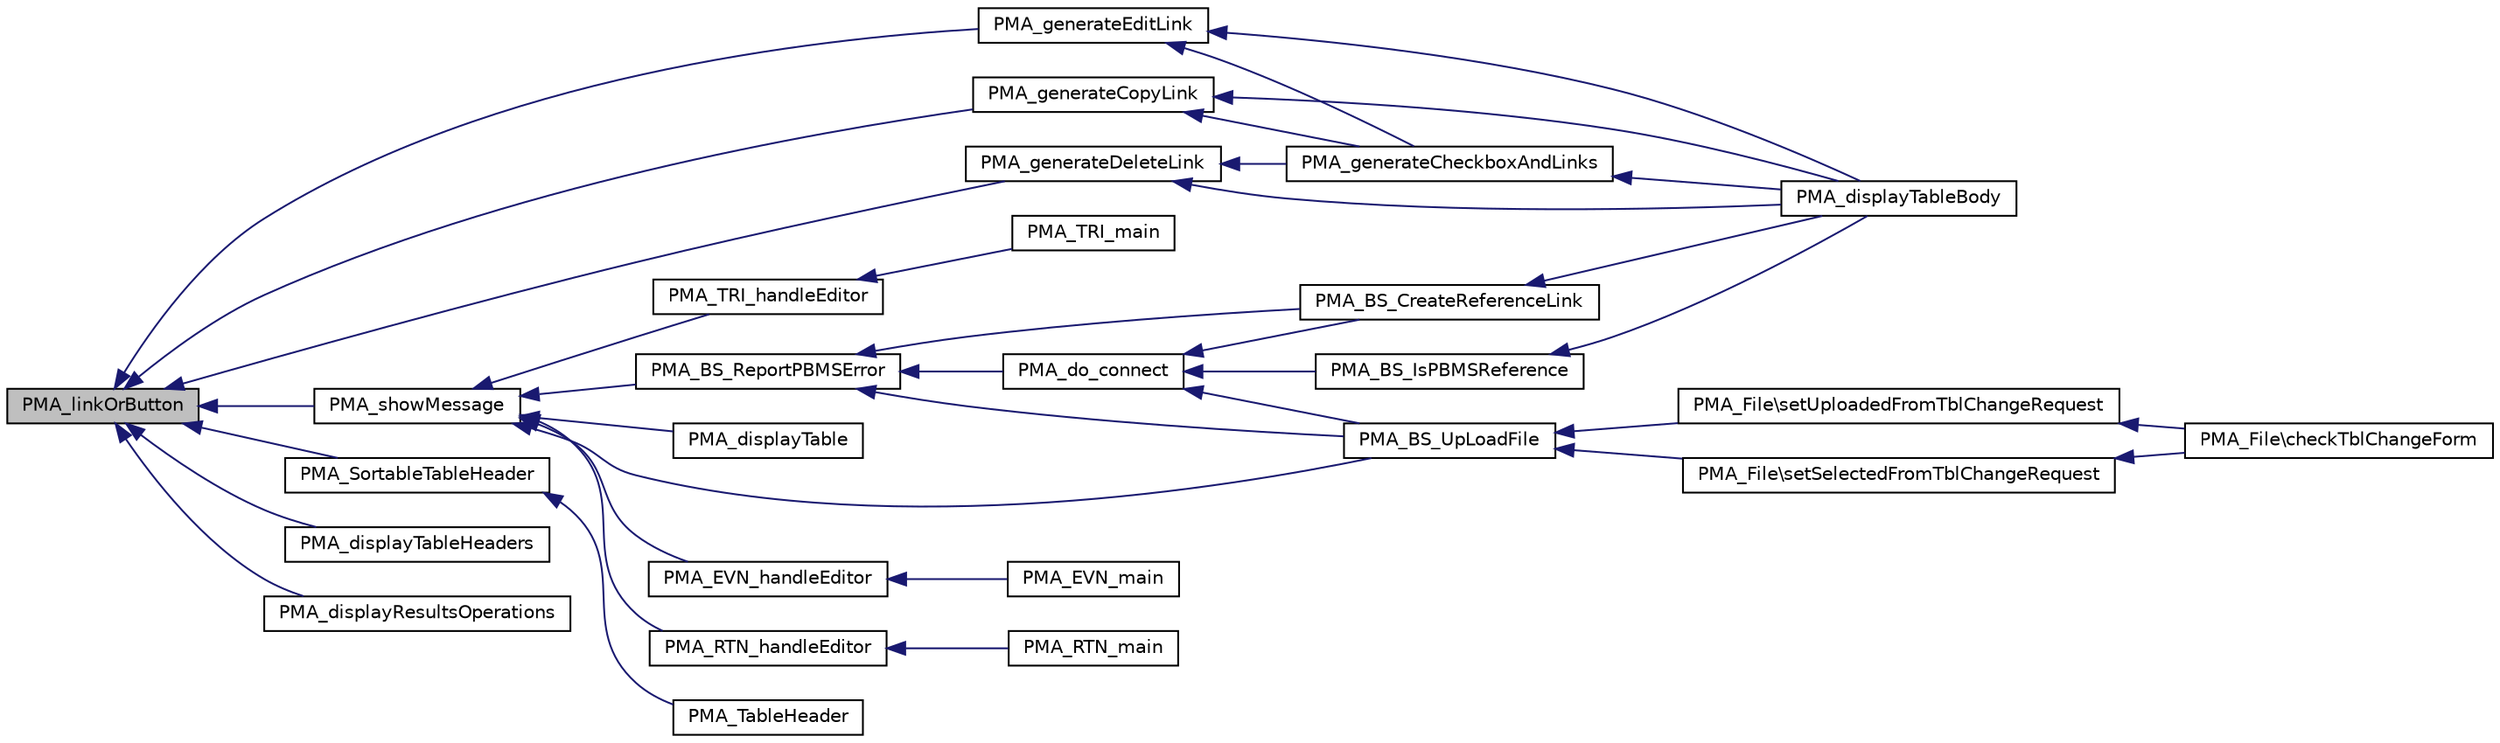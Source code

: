 digraph G
{
  edge [fontname="Helvetica",fontsize="10",labelfontname="Helvetica",labelfontsize="10"];
  node [fontname="Helvetica",fontsize="10",shape=record];
  rankdir="LR";
  Node1 [label="PMA_linkOrButton",height=0.2,width=0.4,color="black", fillcolor="grey75", style="filled" fontcolor="black"];
  Node1 -> Node2 [dir="back",color="midnightblue",fontsize="10",style="solid",fontname="Helvetica"];
  Node2 [label="PMA_showMessage",height=0.2,width=0.4,color="black", fillcolor="white", style="filled",URL="$common_8lib_8php.html#ac856542e67ea0192bc0fc7fd1fb21d09",tooltip="displays the message and the query usually the message is the result of the query executed..."];
  Node2 -> Node3 [dir="back",color="midnightblue",fontsize="10",style="solid",fontname="Helvetica"];
  Node3 [label="PMA_BS_ReportPBMSError",height=0.2,width=0.4,color="black", fillcolor="white", style="filled",URL="$blobstreaming_8lib_8php.html#afd189175fc3a153d7519dc5aae546d50",tooltip="Retrieves and shows PBMS error."];
  Node3 -> Node4 [dir="back",color="midnightblue",fontsize="10",style="solid",fontname="Helvetica"];
  Node4 [label="PMA_do_connect",height=0.2,width=0.4,color="black", fillcolor="white", style="filled",URL="$blobstreaming_8lib_8php.html#a3d8545d55406624bab0917251b4d0105",tooltip="Tries to connect to PBMS server."];
  Node4 -> Node5 [dir="back",color="midnightblue",fontsize="10",style="solid",fontname="Helvetica"];
  Node5 [label="PMA_BS_IsPBMSReference",height=0.2,width=0.4,color="black", fillcolor="white", style="filled",URL="$blobstreaming_8lib_8php.html#a273956962a60db84a31283ba7991c044",tooltip="Checks whether the BLOB reference looks valid."];
  Node5 -> Node6 [dir="back",color="midnightblue",fontsize="10",style="solid",fontname="Helvetica"];
  Node6 [label="PMA_displayTableBody",height=0.2,width=0.4,color="black", fillcolor="white", style="filled",URL="$display__tbl_8lib_8php.html#a584c8e9b54e86afef57d654e60a836ed",tooltip="Displays the body of the results table."];
  Node4 -> Node7 [dir="back",color="midnightblue",fontsize="10",style="solid",fontname="Helvetica"];
  Node7 [label="PMA_BS_CreateReferenceLink",height=0.2,width=0.4,color="black", fillcolor="white", style="filled",URL="$blobstreaming_8lib_8php.html#a87b824dda195c745386060c163ee0bd7"];
  Node7 -> Node6 [dir="back",color="midnightblue",fontsize="10",style="solid",fontname="Helvetica"];
  Node4 -> Node8 [dir="back",color="midnightblue",fontsize="10",style="solid",fontname="Helvetica"];
  Node8 [label="PMA_BS_UpLoadFile",height=0.2,width=0.4,color="black", fillcolor="white", style="filled",URL="$blobstreaming_8lib_8php.html#a987ba4328adf59f089fd1bdc7b04fd32"];
  Node8 -> Node9 [dir="back",color="midnightblue",fontsize="10",style="solid",fontname="Helvetica"];
  Node9 [label="PMA_File\\setUploadedFromTblChangeRequest",height=0.2,width=0.4,color="black", fillcolor="white", style="filled",URL="$classPMA__File.html#a0e92c0b98fa87bca745c52682126ec74",tooltip="public"];
  Node9 -> Node10 [dir="back",color="midnightblue",fontsize="10",style="solid",fontname="Helvetica"];
  Node10 [label="PMA_File\\checkTblChangeForm",height=0.2,width=0.4,color="black", fillcolor="white", style="filled",URL="$classPMA__File.html#a9727b5d6c1e931147b67b6572f59184d",tooltip="checks the superglobals provided if the tbl_change form is submitted and uses the submitted/selected ..."];
  Node8 -> Node11 [dir="back",color="midnightblue",fontsize="10",style="solid",fontname="Helvetica"];
  Node11 [label="PMA_File\\setSelectedFromTblChangeRequest",height=0.2,width=0.4,color="black", fillcolor="white", style="filled",URL="$classPMA__File.html#a5ffe67d6bb949eb4e76a2c6af550bc22",tooltip="sets the name if the file to the one selected in the tbl_change form"];
  Node11 -> Node10 [dir="back",color="midnightblue",fontsize="10",style="solid",fontname="Helvetica"];
  Node3 -> Node7 [dir="back",color="midnightblue",fontsize="10",style="solid",fontname="Helvetica"];
  Node3 -> Node8 [dir="back",color="midnightblue",fontsize="10",style="solid",fontname="Helvetica"];
  Node2 -> Node8 [dir="back",color="midnightblue",fontsize="10",style="solid",fontname="Helvetica"];
  Node2 -> Node12 [dir="back",color="midnightblue",fontsize="10",style="solid",fontname="Helvetica"];
  Node12 [label="PMA_displayTable",height=0.2,width=0.4,color="black", fillcolor="white", style="filled",URL="$display__tbl_8lib_8php.html#ab64d4328beb5bc6b0a62abfa39fb447a",tooltip="Displays a table of results returned by a SQL query."];
  Node2 -> Node13 [dir="back",color="midnightblue",fontsize="10",style="solid",fontname="Helvetica"];
  Node13 [label="PMA_EVN_handleEditor",height=0.2,width=0.4,color="black", fillcolor="white", style="filled",URL="$rte__events_8lib_8php.html#a9eb0f568d20bcb34761a1862b658d094",tooltip="Handles editor requests for adding or editing an item."];
  Node13 -> Node14 [dir="back",color="midnightblue",fontsize="10",style="solid",fontname="Helvetica"];
  Node14 [label="PMA_EVN_main",height=0.2,width=0.4,color="black", fillcolor="white", style="filled",URL="$rte__events_8lib_8php.html#a32e646576e5c66cfc0172efe82baedd3",tooltip="Main function for the events functionality."];
  Node2 -> Node15 [dir="back",color="midnightblue",fontsize="10",style="solid",fontname="Helvetica"];
  Node15 [label="PMA_RTN_handleEditor",height=0.2,width=0.4,color="black", fillcolor="white", style="filled",URL="$rte__routines_8lib_8php.html#a5984f0f939595e2946293d251a03e095",tooltip="Handles editor requests for adding or editing an item."];
  Node15 -> Node16 [dir="back",color="midnightblue",fontsize="10",style="solid",fontname="Helvetica"];
  Node16 [label="PMA_RTN_main",height=0.2,width=0.4,color="black", fillcolor="white", style="filled",URL="$rte__routines_8lib_8php.html#a82a7cafa80bbc1f971939fd5ddc169fc",tooltip="Main function for the routines functionality."];
  Node2 -> Node17 [dir="back",color="midnightblue",fontsize="10",style="solid",fontname="Helvetica"];
  Node17 [label="PMA_TRI_handleEditor",height=0.2,width=0.4,color="black", fillcolor="white", style="filled",URL="$rte__triggers_8lib_8php.html#a1510d564284e1ac5013e2ce2a89a555a",tooltip="Handles editor requests for adding or editing an item."];
  Node17 -> Node18 [dir="back",color="midnightblue",fontsize="10",style="solid",fontname="Helvetica"];
  Node18 [label="PMA_TRI_main",height=0.2,width=0.4,color="black", fillcolor="white", style="filled",URL="$rte__triggers_8lib_8php.html#a9718500ed4111c7d22990addfe65b205",tooltip="Main function for the triggers functionality."];
  Node1 -> Node19 [dir="back",color="midnightblue",fontsize="10",style="solid",fontname="Helvetica"];
  Node19 [label="PMA_SortableTableHeader",height=0.2,width=0.4,color="black", fillcolor="white", style="filled",URL="$db__structure_8lib_8php.html#ac7826f8e39d526cdfc8825690d9568e3",tooltip="Creates a clickable column header for table information."];
  Node19 -> Node20 [dir="back",color="midnightblue",fontsize="10",style="solid",fontname="Helvetica"];
  Node20 [label="PMA_TableHeader",height=0.2,width=0.4,color="black", fillcolor="white", style="filled",URL="$db__structure_8lib_8php.html#aee73eb2c5913093e1fe2b6658cbf9379",tooltip="void PMA_TableHeader([bool $db_is_information_schema = false]) display table header (..."];
  Node1 -> Node21 [dir="back",color="midnightblue",fontsize="10",style="solid",fontname="Helvetica"];
  Node21 [label="PMA_displayTableHeaders",height=0.2,width=0.4,color="black", fillcolor="white", style="filled",URL="$display__tbl_8lib_8php.html#aae4044b44dccb4059685ea603dc52e9e",tooltip="Displays the headers of the results table."];
  Node1 -> Node22 [dir="back",color="midnightblue",fontsize="10",style="solid",fontname="Helvetica"];
  Node22 [label="PMA_displayResultsOperations",height=0.2,width=0.4,color="black", fillcolor="white", style="filled",URL="$display__tbl_8lib_8php.html#ae2492e765f90454848fba297d5c447b5",tooltip="Displays operations that are available on results."];
  Node1 -> Node23 [dir="back",color="midnightblue",fontsize="10",style="solid",fontname="Helvetica"];
  Node23 [label="PMA_generateEditLink",height=0.2,width=0.4,color="black", fillcolor="white", style="filled",URL="$display__tbl_8lib_8php.html#a190ba11500e9a695a3ca69237db6bfd5",tooltip="Generates an Edit link."];
  Node23 -> Node6 [dir="back",color="midnightblue",fontsize="10",style="solid",fontname="Helvetica"];
  Node23 -> Node24 [dir="back",color="midnightblue",fontsize="10",style="solid",fontname="Helvetica"];
  Node24 [label="PMA_generateCheckboxAndLinks",height=0.2,width=0.4,color="black", fillcolor="white", style="filled",URL="$display__tbl_8lib_8php.html#aa2941a0e12aa16299a69a68c06c1ef12",tooltip="Generates checkbox and links at some position (left or right) (only called for horizontal mode)..."];
  Node24 -> Node6 [dir="back",color="midnightblue",fontsize="10",style="solid",fontname="Helvetica"];
  Node1 -> Node25 [dir="back",color="midnightblue",fontsize="10",style="solid",fontname="Helvetica"];
  Node25 [label="PMA_generateCopyLink",height=0.2,width=0.4,color="black", fillcolor="white", style="filled",URL="$display__tbl_8lib_8php.html#adc1b5b053b31424721b0fd20834628dd",tooltip="Generates an Copy link."];
  Node25 -> Node6 [dir="back",color="midnightblue",fontsize="10",style="solid",fontname="Helvetica"];
  Node25 -> Node24 [dir="back",color="midnightblue",fontsize="10",style="solid",fontname="Helvetica"];
  Node1 -> Node26 [dir="back",color="midnightblue",fontsize="10",style="solid",fontname="Helvetica"];
  Node26 [label="PMA_generateDeleteLink",height=0.2,width=0.4,color="black", fillcolor="white", style="filled",URL="$display__tbl_8lib_8php.html#af7694e01ef98776d596b3a5a86b4f028",tooltip="Generates a Delete link."];
  Node26 -> Node6 [dir="back",color="midnightblue",fontsize="10",style="solid",fontname="Helvetica"];
  Node26 -> Node24 [dir="back",color="midnightblue",fontsize="10",style="solid",fontname="Helvetica"];
}
